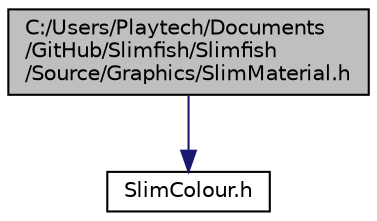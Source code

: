 digraph "C:/Users/Playtech/Documents/GitHub/Slimfish/Slimfish/Source/Graphics/SlimMaterial.h"
{
  edge [fontname="Helvetica",fontsize="10",labelfontname="Helvetica",labelfontsize="10"];
  node [fontname="Helvetica",fontsize="10",shape=record];
  Node1 [label="C:/Users/Playtech/Documents\l/GitHub/Slimfish/Slimfish\l/Source/Graphics/SlimMaterial.h",height=0.2,width=0.4,color="black", fillcolor="grey75", style="filled", fontcolor="black"];
  Node1 -> Node2 [color="midnightblue",fontsize="10",style="solid",fontname="Helvetica"];
  Node2 [label="SlimColour.h",height=0.2,width=0.4,color="black", fillcolor="white", style="filled",URL="$_slim_colour_8h.html"];
}

